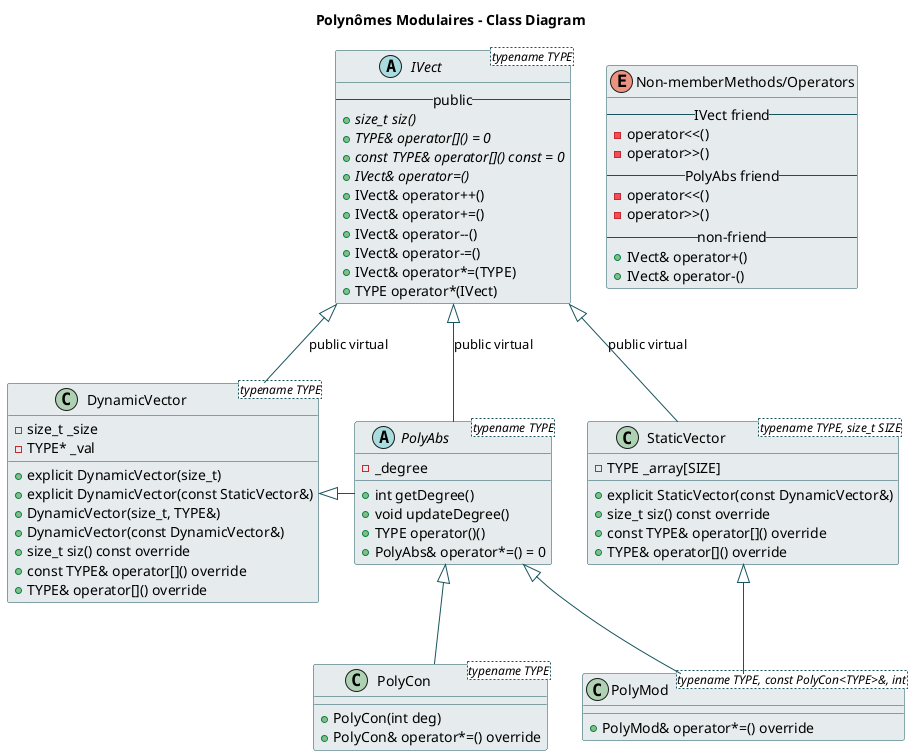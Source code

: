@startuml

title Polynômes Modulaires - Class Diagram

skinparam class {
  BackgroundColor #E6ECED
  ArrowColor #17545D
  BorderColor #17545D
}

enum Non-memberMethods/Operators {
     -- IVect friend --
     -operator<<()
     -operator>>()
     -- PolyAbs friend --
     -operator<<()
     -operator>>()
     -- non-friend --
     + IVect& operator+()
     + IVect& operator-()
}

abstract class IVect<typename TYPE> {
      -- public --
      +{abstract} size_t siz()
      +{abstract} TYPE& operator[]() = 0
      +{abstract} const TYPE& operator[]() const = 0
      +{abstract} IVect& operator=()
      + IVect& operator++()
      + IVect& operator+=()
      + IVect& operator--()
      + IVect& operator-=()
      + IVect& operator*=(TYPE)
      + TYPE operator*(IVect)
}

class StaticVector<typename TYPE, size_t SIZE> {
      -TYPE _array[SIZE]
      +explicit StaticVector(const DynamicVector&)
      +size_t siz() const override
      +const TYPE& operator[]() override
      +TYPE& operator[]() override
}

class DynamicVector<typename TYPE> {
      -size_t _size
      -TYPE* _val
      +explicit DynamicVector(size_t)
      +explicit DynamicVector(const StaticVector&)
      +DynamicVector(size_t, TYPE&)
      +DynamicVector(const DynamicVector&)
      +size_t siz() const override
      +const TYPE& operator[]() override
      +TYPE& operator[]() override
}

abstract class PolyAbs<typename TYPE> {
      -_degree
      +int getDegree()
      +void updateDegree()
      +TYPE operator()()
      +PolyAbs& operator*=() = 0
}

class PolyCon<typename TYPE> {
      +PolyCon(int deg)
      +PolyCon& operator*=() override
}

class PolyMod<typename TYPE, const PolyCon<TYPE>&, int> {
      +PolyMod& operator*=() override
}

IVect <|-down- StaticVector: public virtual
IVect <|-down- DynamicVector: public virtual
IVect <|-down- PolyAbs: public virtual
DynamicVector <|-right- PolyAbs
PolyAbs <|-down- PolyCon
PolyAbs <|-down- PolyMod
StaticVector <|-down- PolyMod


@enduml
